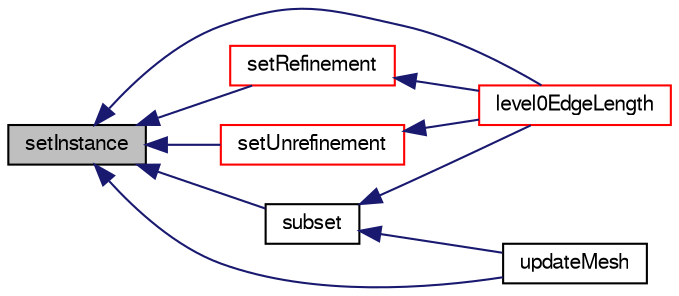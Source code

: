 digraph "setInstance"
{
  bgcolor="transparent";
  edge [fontname="FreeSans",fontsize="10",labelfontname="FreeSans",labelfontsize="10"];
  node [fontname="FreeSans",fontsize="10",shape=record];
  rankdir="LR";
  Node8226 [label="setInstance",height=0.2,width=0.4,color="black", fillcolor="grey75", style="filled", fontcolor="black"];
  Node8226 -> Node8227 [dir="back",color="midnightblue",fontsize="10",style="solid",fontname="FreeSans"];
  Node8227 [label="level0EdgeLength",height=0.2,width=0.4,color="red",URL="$a21654.html#a5038ef57fdb5e24db3472bc037c5a270",tooltip="Typical edge length between unrefined points. "];
  Node8226 -> Node8232 [dir="back",color="midnightblue",fontsize="10",style="solid",fontname="FreeSans"];
  Node8232 [label="setRefinement",height=0.2,width=0.4,color="red",URL="$a21654.html#a59cb8a999be096950b6cc4f7c457426b",tooltip="Insert refinement. All selected cells will be split into 8. "];
  Node8232 -> Node8227 [dir="back",color="midnightblue",fontsize="10",style="solid",fontname="FreeSans"];
  Node8226 -> Node8233 [dir="back",color="midnightblue",fontsize="10",style="solid",fontname="FreeSans"];
  Node8233 [label="setUnrefinement",height=0.2,width=0.4,color="red",URL="$a21654.html#aa4246c753057abd6ecf4b510ee30bd99",tooltip="Remove some refinement. Needs to be supplied output of. "];
  Node8233 -> Node8227 [dir="back",color="midnightblue",fontsize="10",style="solid",fontname="FreeSans"];
  Node8226 -> Node8236 [dir="back",color="midnightblue",fontsize="10",style="solid",fontname="FreeSans"];
  Node8236 [label="subset",height=0.2,width=0.4,color="black",URL="$a21654.html#aeee5427e665078cdfa1914cbaeda8eda",tooltip="Update local numbering for subsetted mesh. "];
  Node8236 -> Node8227 [dir="back",color="midnightblue",fontsize="10",style="solid",fontname="FreeSans"];
  Node8236 -> Node8237 [dir="back",color="midnightblue",fontsize="10",style="solid",fontname="FreeSans"];
  Node8237 [label="updateMesh",height=0.2,width=0.4,color="black",URL="$a21654.html#a97c9017fa6ef5f8319a5d64bdf3fd1b6",tooltip="Update local numbering + undo. "];
  Node8226 -> Node8237 [dir="back",color="midnightblue",fontsize="10",style="solid",fontname="FreeSans"];
}
